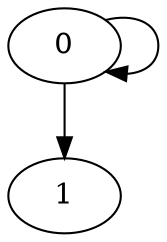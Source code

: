 digraph "" {
	0	[type=i];
	0 -> 0	[key=0,
		data="(not (right_edge))"];
	1	[type=a];
	0 -> 1	[key=0,
		data="(right_edge)"];
}
